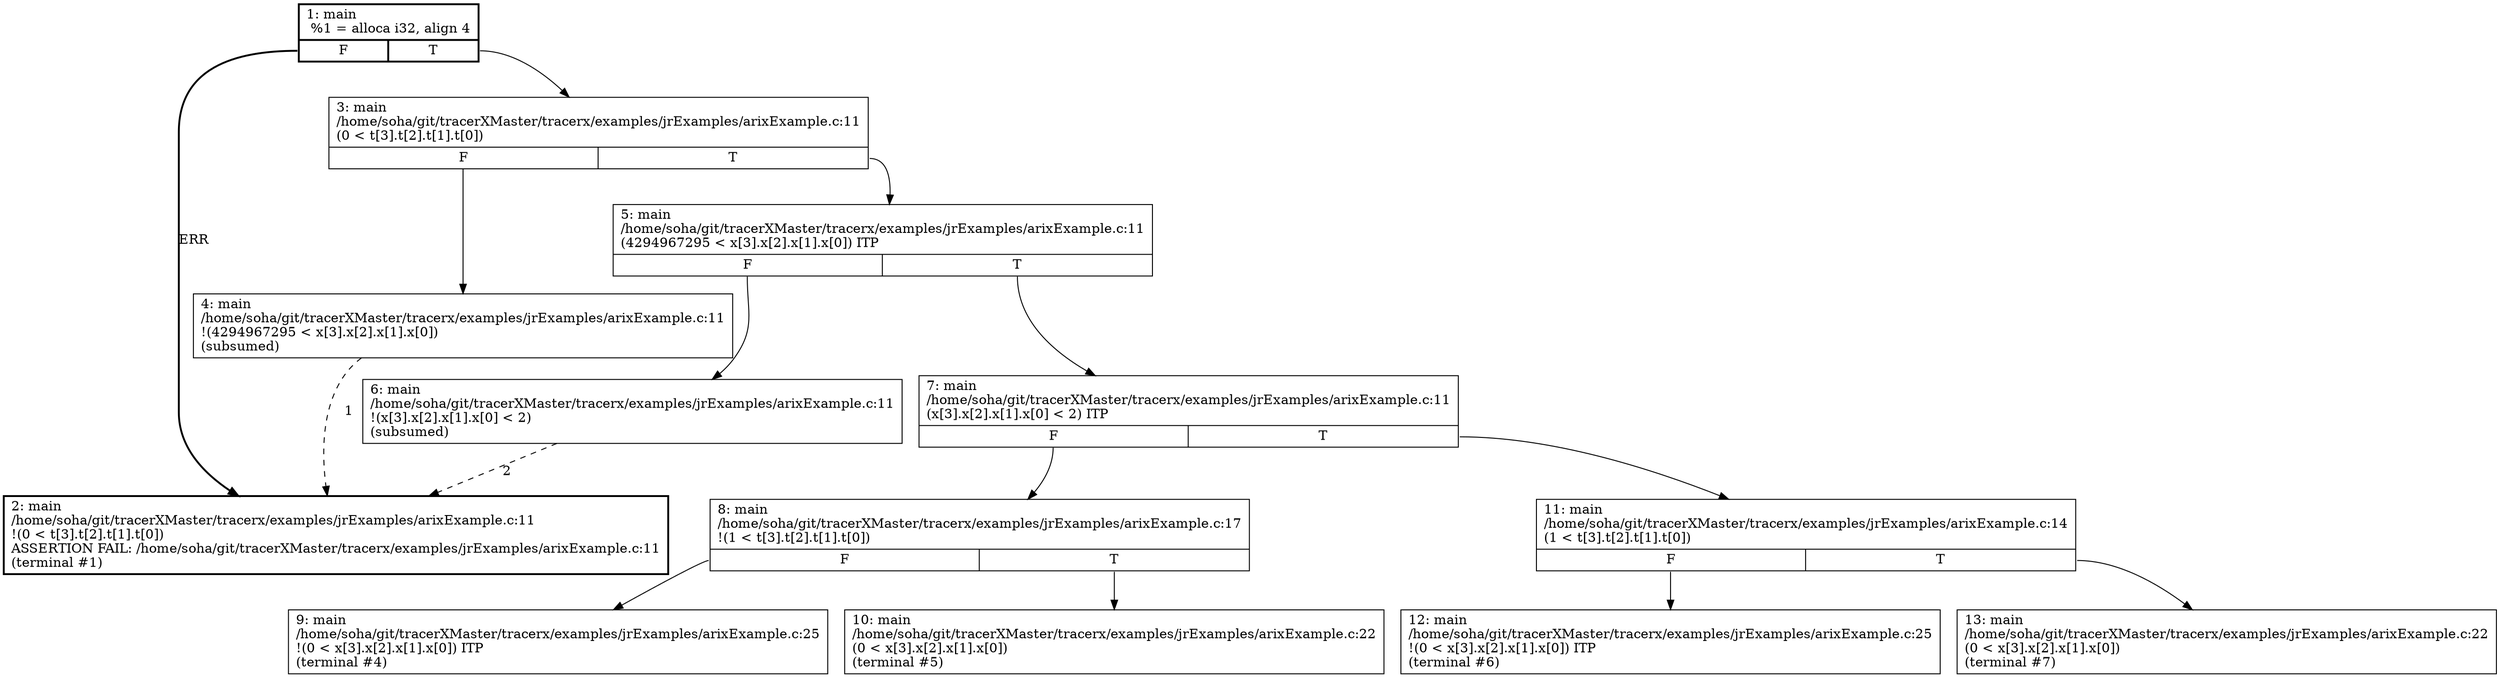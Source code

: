 digraph search_tree {
Node1 [shape=record,style=bold,label="{1: main\l  %1 = alloca i32, align 4\l|{<s0>F|<s1>T}}"];
Node1:s0 -> Node2 [style=bold,label="ERR"];
Node1:s1 -> Node3;
Node2 [shape=record,style=bold,label="{2: main\l/home/soha/git/tracerXMaster/tracerx/examples/jrExamples/arixExample.c:11
\l!(0 \< t[3].t[2].t[1].t[0])\lASSERTION FAIL: /home/soha/git/tracerXMaster/tracerx/examples/jrExamples/arixExample.c:11
\l(terminal #1)\l}"];
Node3 [shape=record,label="{3: main\l/home/soha/git/tracerXMaster/tracerx/examples/jrExamples/arixExample.c:11
\l(0 \< t[3].t[2].t[1].t[0])\l|{<s0>F|<s1>T}}"];
Node3:s0 -> Node4;
Node3:s1 -> Node5;
Node4 [shape=record,label="{4: main\l/home/soha/git/tracerXMaster/tracerx/examples/jrExamples/arixExample.c:11
\l!(4294967295 \< x[3].x[2].x[1].x[0])\l(subsumed)\l}"];
Node5 [shape=record,label="{5: main\l/home/soha/git/tracerXMaster/tracerx/examples/jrExamples/arixExample.c:11
\l(4294967295 \< x[3].x[2].x[1].x[0]) ITP\l|{<s0>F|<s1>T}}"];
Node5:s0 -> Node6;
Node5:s1 -> Node7;
Node6 [shape=record,label="{6: main\l/home/soha/git/tracerXMaster/tracerx/examples/jrExamples/arixExample.c:11
\l!(x[3].x[2].x[1].x[0] \< 2)\l(subsumed)\l}"];
Node7 [shape=record,label="{7: main\l/home/soha/git/tracerXMaster/tracerx/examples/jrExamples/arixExample.c:11
\l(x[3].x[2].x[1].x[0] \< 2) ITP\l|{<s0>F|<s1>T}}"];
Node7:s0 -> Node8;
Node7:s1 -> Node11;
Node8 [shape=record,label="{8: main\l/home/soha/git/tracerXMaster/tracerx/examples/jrExamples/arixExample.c:17
\l!(1 \< t[3].t[2].t[1].t[0])\l|{<s0>F|<s1>T}}"];
Node8:s0 -> Node9;
Node8:s1 -> Node10;
Node9 [shape=record,label="{9: main\l/home/soha/git/tracerXMaster/tracerx/examples/jrExamples/arixExample.c:25
\l!(0 \< x[3].x[2].x[1].x[0]) ITP\l(terminal #4)\l}"];
Node10 [shape=record,label="{10: main\l/home/soha/git/tracerXMaster/tracerx/examples/jrExamples/arixExample.c:22
\l(0 \< x[3].x[2].x[1].x[0])\l(terminal #5)\l}"];
Node11 [shape=record,label="{11: main\l/home/soha/git/tracerXMaster/tracerx/examples/jrExamples/arixExample.c:14
\l(1 \< t[3].t[2].t[1].t[0])\l|{<s0>F|<s1>T}}"];
Node11:s0 -> Node12;
Node11:s1 -> Node13;
Node12 [shape=record,label="{12: main\l/home/soha/git/tracerXMaster/tracerx/examples/jrExamples/arixExample.c:25
\l!(0 \< x[3].x[2].x[1].x[0]) ITP\l(terminal #6)\l}"];
Node13 [shape=record,label="{13: main\l/home/soha/git/tracerXMaster/tracerx/examples/jrExamples/arixExample.c:22
\l(0 \< x[3].x[2].x[1].x[0])\l(terminal #7)\l}"];
Node4 -> Node2 [style=dashed,label="1"];
Node6 -> Node2 [style=dashed,label="2"];
}
